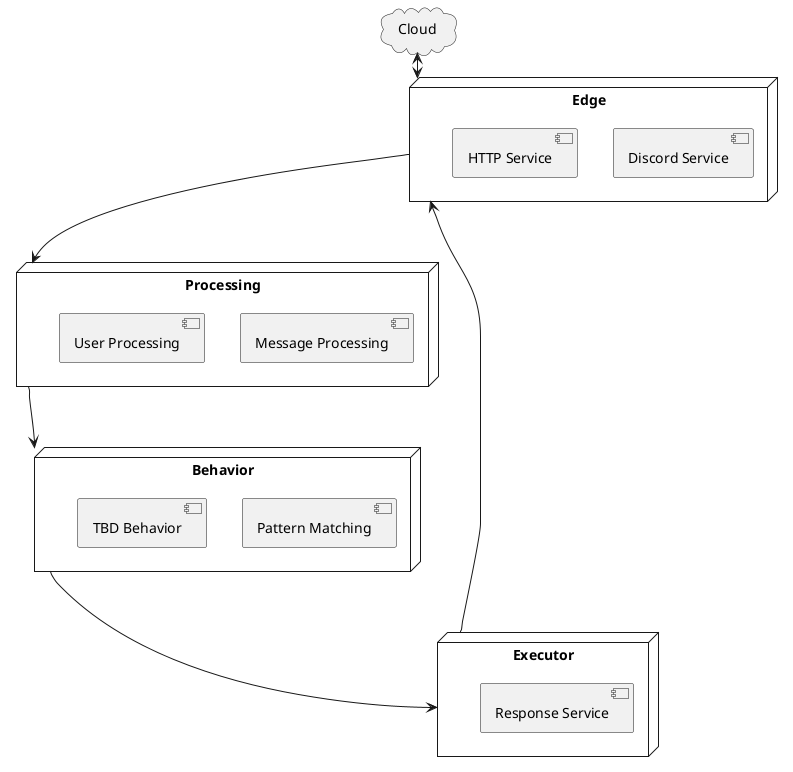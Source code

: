 @startuml architecture

cloud Cloud

node Edge {
    [Discord Service] as discord
    [HTTP Service] as http
}

node Processing {
    [Message Processing] as message_processing
    [User Processing] as user_processing
}

node Behavior {
    [Pattern Matching] as behavior_patterns
    [TBD Behavior] as behavior_placeholder
}

node Executor {
    [Response Service] as response_service
}

Cloud <--> Edge

Edge ---> Processing

Processing ---> Behavior

Behavior ---> Executor

Executor ---> Edge

@enduml
